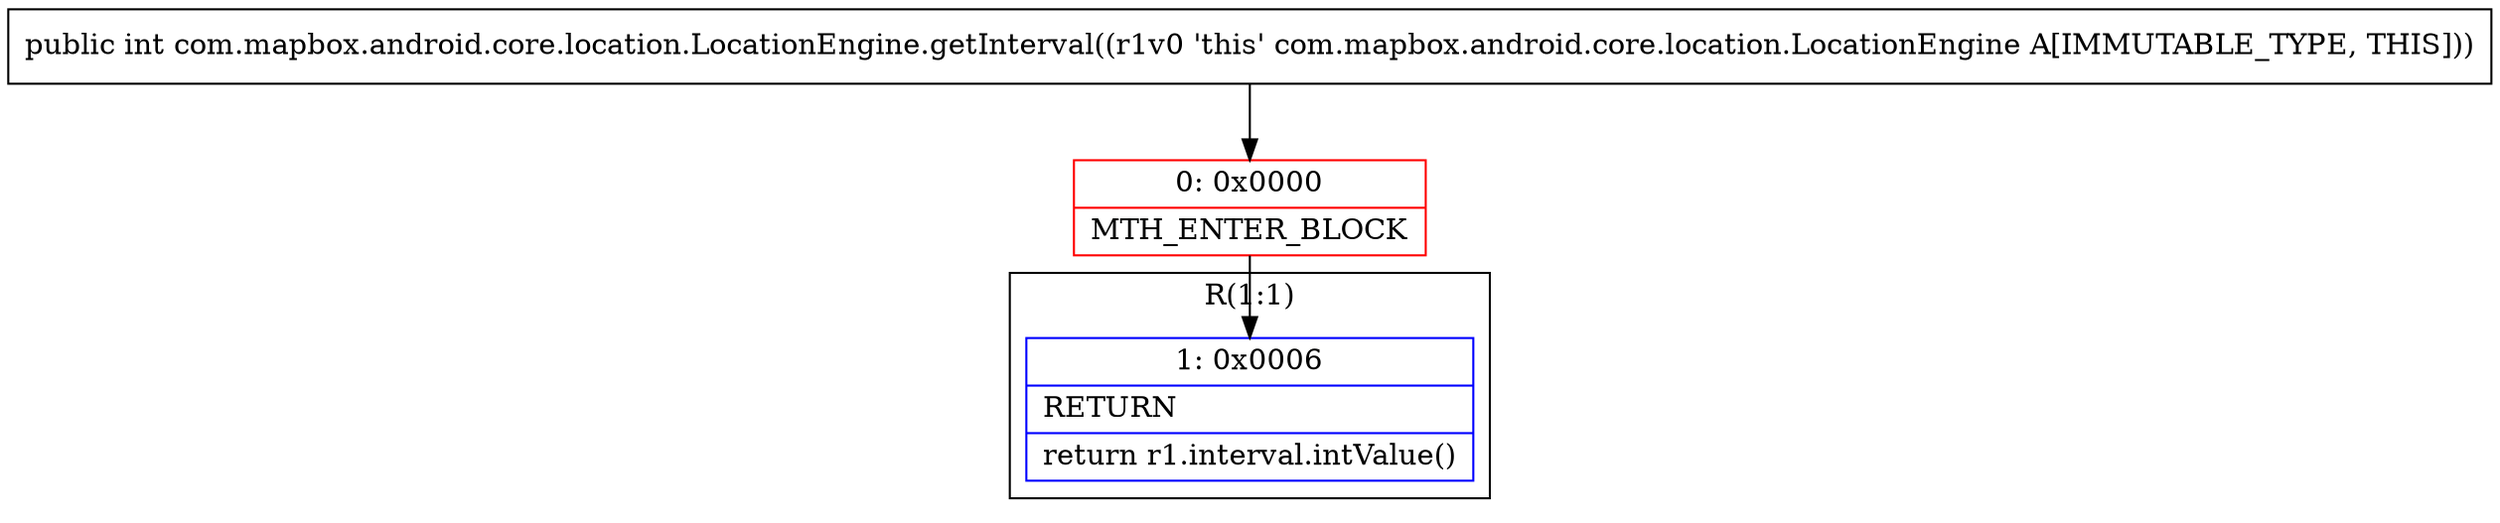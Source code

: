 digraph "CFG forcom.mapbox.android.core.location.LocationEngine.getInterval()I" {
subgraph cluster_Region_1648212969 {
label = "R(1:1)";
node [shape=record,color=blue];
Node_1 [shape=record,label="{1\:\ 0x0006|RETURN\l|return r1.interval.intValue()\l}"];
}
Node_0 [shape=record,color=red,label="{0\:\ 0x0000|MTH_ENTER_BLOCK\l}"];
MethodNode[shape=record,label="{public int com.mapbox.android.core.location.LocationEngine.getInterval((r1v0 'this' com.mapbox.android.core.location.LocationEngine A[IMMUTABLE_TYPE, THIS])) }"];
MethodNode -> Node_0;
Node_0 -> Node_1;
}

